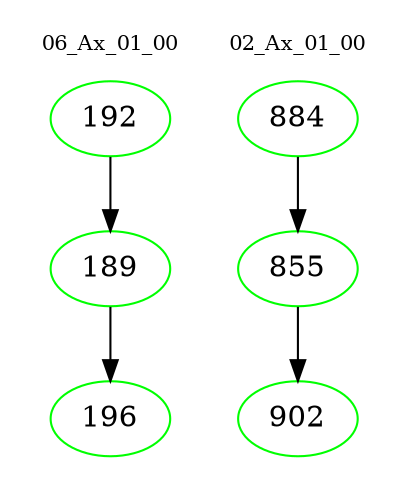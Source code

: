 digraph{
subgraph cluster_0 {
color = white
label = "06_Ax_01_00";
fontsize=10;
T0_192 [label="192", color="green"]
T0_192 -> T0_189 [color="black"]
T0_189 [label="189", color="green"]
T0_189 -> T0_196 [color="black"]
T0_196 [label="196", color="green"]
}
subgraph cluster_1 {
color = white
label = "02_Ax_01_00";
fontsize=10;
T1_884 [label="884", color="green"]
T1_884 -> T1_855 [color="black"]
T1_855 [label="855", color="green"]
T1_855 -> T1_902 [color="black"]
T1_902 [label="902", color="green"]
}
}
